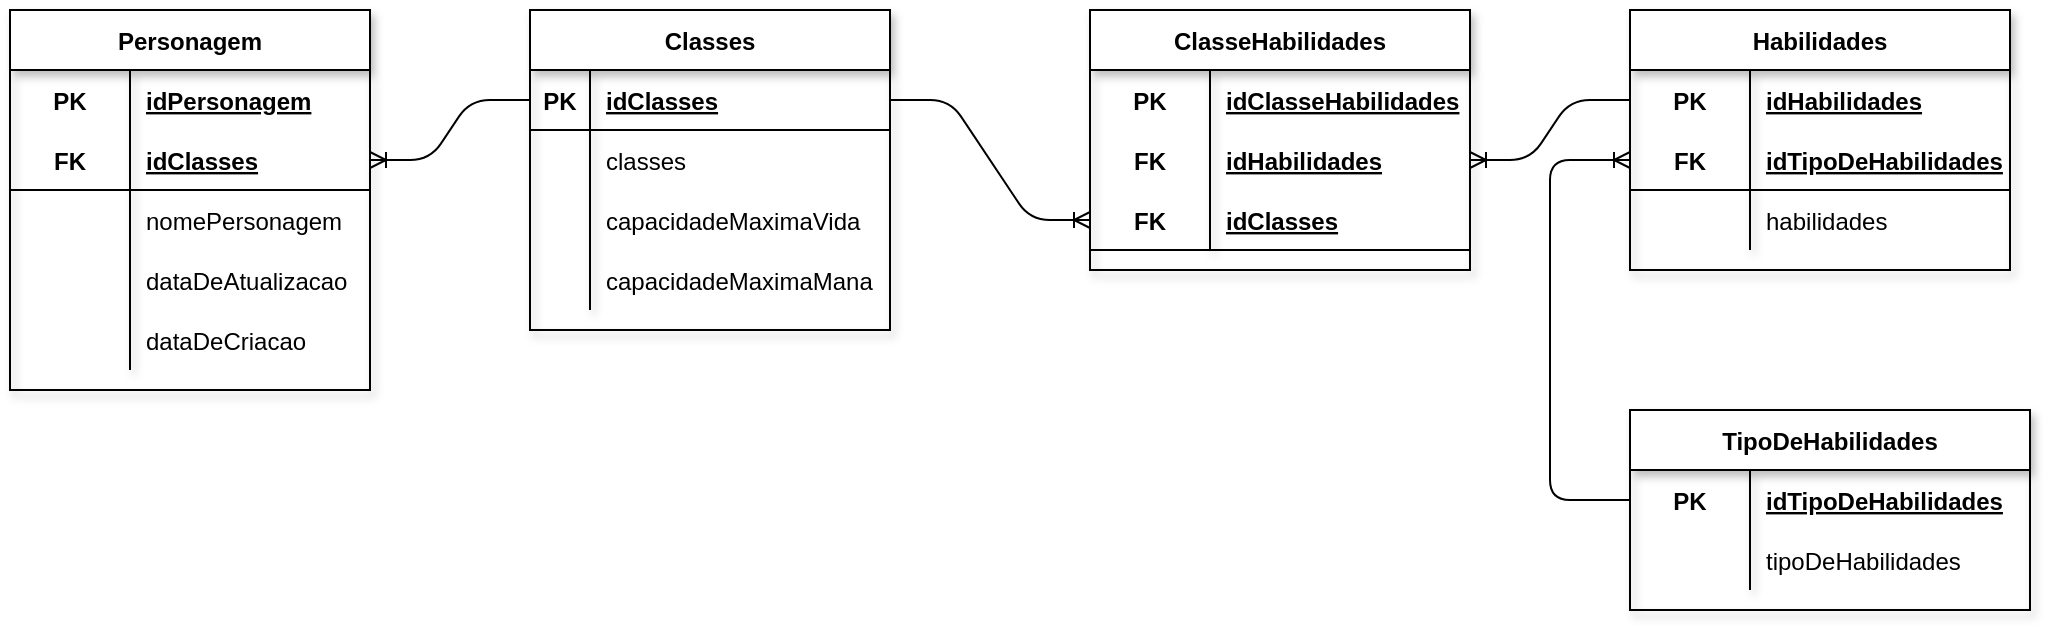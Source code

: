 <mxfile version="15.0.4" type="device"><diagram id="gsaaNGE8-gb9wMSbcKzh" name="Lógico"><mxGraphModel dx="1108" dy="520" grid="1" gridSize="10" guides="1" tooltips="1" connect="1" arrows="1" fold="1" page="1" pageScale="1" pageWidth="827" pageHeight="1169" math="0" shadow="0"><root><mxCell id="0"/><mxCell id="1" parent="0"/><mxCell id="29mJvNeeV-LSlXrAxsQn-34" value="Habilidades" style="shape=table;startSize=30;container=1;collapsible=1;childLayout=tableLayout;fixedRows=1;rowLines=0;fontStyle=1;align=center;resizeLast=1;shadow=1;strokeColor=#000000;" parent="1" vertex="1"><mxGeometry x="830" y="120" width="190" height="130" as="geometry"/></mxCell><mxCell id="29mJvNeeV-LSlXrAxsQn-74" style="shape=partialRectangle;collapsible=0;dropTarget=0;pointerEvents=0;fillColor=none;top=0;left=0;bottom=0;right=0;points=[[0,0.5],[1,0.5]];portConstraint=eastwest;" parent="29mJvNeeV-LSlXrAxsQn-34" vertex="1"><mxGeometry y="30" width="190" height="30" as="geometry"/></mxCell><mxCell id="29mJvNeeV-LSlXrAxsQn-75" value="PK" style="shape=partialRectangle;connectable=0;fillColor=none;top=0;left=0;bottom=0;right=0;fontStyle=1;overflow=hidden;" parent="29mJvNeeV-LSlXrAxsQn-74" vertex="1"><mxGeometry width="60" height="30" as="geometry"/></mxCell><mxCell id="29mJvNeeV-LSlXrAxsQn-76" value="idHabilidades" style="shape=partialRectangle;connectable=0;fillColor=none;top=0;left=0;bottom=0;right=0;align=left;spacingLeft=6;fontStyle=5;overflow=hidden;" parent="29mJvNeeV-LSlXrAxsQn-74" vertex="1"><mxGeometry x="60" width="130" height="30" as="geometry"/></mxCell><mxCell id="29mJvNeeV-LSlXrAxsQn-38" value="" style="shape=partialRectangle;collapsible=0;dropTarget=0;pointerEvents=0;fillColor=none;top=0;left=0;bottom=1;right=0;points=[[0,0.5],[1,0.5]];portConstraint=eastwest;" parent="29mJvNeeV-LSlXrAxsQn-34" vertex="1"><mxGeometry y="60" width="190" height="30" as="geometry"/></mxCell><mxCell id="29mJvNeeV-LSlXrAxsQn-39" value="FK" style="shape=partialRectangle;connectable=0;fillColor=none;top=0;left=0;bottom=0;right=0;fontStyle=1;overflow=hidden;" parent="29mJvNeeV-LSlXrAxsQn-38" vertex="1"><mxGeometry width="60" height="30" as="geometry"/></mxCell><mxCell id="29mJvNeeV-LSlXrAxsQn-40" value="idTipoDeHabilidades" style="shape=partialRectangle;connectable=0;fillColor=none;top=0;left=0;bottom=0;right=0;align=left;spacingLeft=6;fontStyle=5;overflow=hidden;" parent="29mJvNeeV-LSlXrAxsQn-38" vertex="1"><mxGeometry x="60" width="130" height="30" as="geometry"/></mxCell><mxCell id="29mJvNeeV-LSlXrAxsQn-41" value="" style="shape=partialRectangle;collapsible=0;dropTarget=0;pointerEvents=0;fillColor=none;top=0;left=0;bottom=0;right=0;points=[[0,0.5],[1,0.5]];portConstraint=eastwest;" parent="29mJvNeeV-LSlXrAxsQn-34" vertex="1"><mxGeometry y="90" width="190" height="30" as="geometry"/></mxCell><mxCell id="29mJvNeeV-LSlXrAxsQn-42" value="" style="shape=partialRectangle;connectable=0;fillColor=none;top=0;left=0;bottom=0;right=0;editable=1;overflow=hidden;" parent="29mJvNeeV-LSlXrAxsQn-41" vertex="1"><mxGeometry width="60" height="30" as="geometry"/></mxCell><mxCell id="29mJvNeeV-LSlXrAxsQn-43" value="habilidades" style="shape=partialRectangle;connectable=0;fillColor=none;top=0;left=0;bottom=0;right=0;align=left;spacingLeft=6;overflow=hidden;" parent="29mJvNeeV-LSlXrAxsQn-41" vertex="1"><mxGeometry x="60" width="130" height="30" as="geometry"/></mxCell><mxCell id="29mJvNeeV-LSlXrAxsQn-64" value="TipoDeHabilidades" style="shape=table;startSize=30;container=1;collapsible=1;childLayout=tableLayout;fixedRows=1;rowLines=0;fontStyle=1;align=center;resizeLast=1;shadow=1;strokeColor=#000000;" parent="1" vertex="1"><mxGeometry x="830" y="320" width="200" height="100" as="geometry"/></mxCell><mxCell id="29mJvNeeV-LSlXrAxsQn-65" value="" style="shape=partialRectangle;collapsible=0;dropTarget=0;pointerEvents=0;fillColor=none;top=0;left=0;bottom=0;right=0;points=[[0,0.5],[1,0.5]];portConstraint=eastwest;" parent="29mJvNeeV-LSlXrAxsQn-64" vertex="1"><mxGeometry y="30" width="200" height="30" as="geometry"/></mxCell><mxCell id="29mJvNeeV-LSlXrAxsQn-66" value="PK" style="shape=partialRectangle;connectable=0;fillColor=none;top=0;left=0;bottom=0;right=0;fontStyle=1;overflow=hidden;" parent="29mJvNeeV-LSlXrAxsQn-65" vertex="1"><mxGeometry width="60" height="30" as="geometry"/></mxCell><mxCell id="29mJvNeeV-LSlXrAxsQn-67" value="idTipoDeHabilidades" style="shape=partialRectangle;connectable=0;fillColor=none;top=0;left=0;bottom=0;right=0;align=left;spacingLeft=6;fontStyle=5;overflow=hidden;" parent="29mJvNeeV-LSlXrAxsQn-65" vertex="1"><mxGeometry x="60" width="140" height="30" as="geometry"/></mxCell><mxCell id="29mJvNeeV-LSlXrAxsQn-71" value="" style="shape=partialRectangle;collapsible=0;dropTarget=0;pointerEvents=0;fillColor=none;top=0;left=0;bottom=0;right=0;points=[[0,0.5],[1,0.5]];portConstraint=eastwest;" parent="29mJvNeeV-LSlXrAxsQn-64" vertex="1"><mxGeometry y="60" width="200" height="30" as="geometry"/></mxCell><mxCell id="29mJvNeeV-LSlXrAxsQn-72" value="" style="shape=partialRectangle;connectable=0;fillColor=none;top=0;left=0;bottom=0;right=0;editable=1;overflow=hidden;" parent="29mJvNeeV-LSlXrAxsQn-71" vertex="1"><mxGeometry width="60" height="30" as="geometry"/></mxCell><mxCell id="29mJvNeeV-LSlXrAxsQn-73" value="tipoDeHabilidades" style="shape=partialRectangle;connectable=0;fillColor=none;top=0;left=0;bottom=0;right=0;align=left;spacingLeft=6;overflow=hidden;" parent="29mJvNeeV-LSlXrAxsQn-71" vertex="1"><mxGeometry x="60" width="140" height="30" as="geometry"/></mxCell><mxCell id="29mJvNeeV-LSlXrAxsQn-80" value="Personagem" style="shape=table;startSize=30;container=1;collapsible=1;childLayout=tableLayout;fixedRows=1;rowLines=0;fontStyle=1;align=center;resizeLast=1;shadow=1;strokeColor=#000000;" parent="1" vertex="1"><mxGeometry x="20" y="120" width="180" height="190" as="geometry"/></mxCell><mxCell id="29mJvNeeV-LSlXrAxsQn-81" value="" style="shape=partialRectangle;collapsible=0;dropTarget=0;pointerEvents=0;fillColor=none;top=0;left=0;bottom=0;right=0;points=[[0,0.5],[1,0.5]];portConstraint=eastwest;" parent="29mJvNeeV-LSlXrAxsQn-80" vertex="1"><mxGeometry y="30" width="180" height="30" as="geometry"/></mxCell><mxCell id="29mJvNeeV-LSlXrAxsQn-82" value="PK" style="shape=partialRectangle;connectable=0;fillColor=none;top=0;left=0;bottom=0;right=0;fontStyle=1;overflow=hidden;" parent="29mJvNeeV-LSlXrAxsQn-81" vertex="1"><mxGeometry width="60" height="30" as="geometry"/></mxCell><mxCell id="29mJvNeeV-LSlXrAxsQn-83" value="idPersonagem" style="shape=partialRectangle;connectable=0;fillColor=none;top=0;left=0;bottom=0;right=0;align=left;spacingLeft=6;fontStyle=5;overflow=hidden;" parent="29mJvNeeV-LSlXrAxsQn-81" vertex="1"><mxGeometry x="60" width="120" height="30" as="geometry"/></mxCell><mxCell id="29mJvNeeV-LSlXrAxsQn-84" value="" style="shape=partialRectangle;collapsible=0;dropTarget=0;pointerEvents=0;fillColor=none;top=0;left=0;bottom=1;right=0;points=[[0,0.5],[1,0.5]];portConstraint=eastwest;" parent="29mJvNeeV-LSlXrAxsQn-80" vertex="1"><mxGeometry y="60" width="180" height="30" as="geometry"/></mxCell><mxCell id="29mJvNeeV-LSlXrAxsQn-85" value="FK" style="shape=partialRectangle;connectable=0;fillColor=none;top=0;left=0;bottom=0;right=0;fontStyle=1;overflow=hidden;" parent="29mJvNeeV-LSlXrAxsQn-84" vertex="1"><mxGeometry width="60" height="30" as="geometry"/></mxCell><mxCell id="29mJvNeeV-LSlXrAxsQn-86" value="idClasses" style="shape=partialRectangle;connectable=0;fillColor=none;top=0;left=0;bottom=0;right=0;align=left;spacingLeft=6;fontStyle=5;overflow=hidden;" parent="29mJvNeeV-LSlXrAxsQn-84" vertex="1"><mxGeometry x="60" width="120" height="30" as="geometry"/></mxCell><mxCell id="29mJvNeeV-LSlXrAxsQn-90" style="shape=partialRectangle;collapsible=0;dropTarget=0;pointerEvents=0;fillColor=none;top=0;left=0;bottom=0;right=0;points=[[0,0.5],[1,0.5]];portConstraint=eastwest;" parent="29mJvNeeV-LSlXrAxsQn-80" vertex="1"><mxGeometry y="90" width="180" height="30" as="geometry"/></mxCell><mxCell id="29mJvNeeV-LSlXrAxsQn-91" style="shape=partialRectangle;connectable=0;fillColor=none;top=0;left=0;bottom=0;right=0;editable=1;overflow=hidden;" parent="29mJvNeeV-LSlXrAxsQn-90" vertex="1"><mxGeometry width="60" height="30" as="geometry"/></mxCell><mxCell id="29mJvNeeV-LSlXrAxsQn-92" value="nomePersonagem" style="shape=partialRectangle;connectable=0;fillColor=none;top=0;left=0;bottom=0;right=0;align=left;spacingLeft=6;overflow=hidden;" parent="29mJvNeeV-LSlXrAxsQn-90" vertex="1"><mxGeometry x="60" width="120" height="30" as="geometry"/></mxCell><mxCell id="29mJvNeeV-LSlXrAxsQn-99" style="shape=partialRectangle;collapsible=0;dropTarget=0;pointerEvents=0;fillColor=none;top=0;left=0;bottom=0;right=0;points=[[0,0.5],[1,0.5]];portConstraint=eastwest;" parent="29mJvNeeV-LSlXrAxsQn-80" vertex="1"><mxGeometry y="120" width="180" height="30" as="geometry"/></mxCell><mxCell id="29mJvNeeV-LSlXrAxsQn-100" style="shape=partialRectangle;connectable=0;fillColor=none;top=0;left=0;bottom=0;right=0;editable=1;overflow=hidden;" parent="29mJvNeeV-LSlXrAxsQn-99" vertex="1"><mxGeometry width="60" height="30" as="geometry"/></mxCell><mxCell id="29mJvNeeV-LSlXrAxsQn-101" value="dataDeAtualizacao" style="shape=partialRectangle;connectable=0;fillColor=none;top=0;left=0;bottom=0;right=0;align=left;spacingLeft=6;overflow=hidden;" parent="29mJvNeeV-LSlXrAxsQn-99" vertex="1"><mxGeometry x="60" width="120" height="30" as="geometry"/></mxCell><mxCell id="29mJvNeeV-LSlXrAxsQn-87" value="" style="shape=partialRectangle;collapsible=0;dropTarget=0;pointerEvents=0;fillColor=none;top=0;left=0;bottom=0;right=0;points=[[0,0.5],[1,0.5]];portConstraint=eastwest;" parent="29mJvNeeV-LSlXrAxsQn-80" vertex="1"><mxGeometry y="150" width="180" height="30" as="geometry"/></mxCell><mxCell id="29mJvNeeV-LSlXrAxsQn-88" value="" style="shape=partialRectangle;connectable=0;fillColor=none;top=0;left=0;bottom=0;right=0;editable=1;overflow=hidden;" parent="29mJvNeeV-LSlXrAxsQn-87" vertex="1"><mxGeometry width="60" height="30" as="geometry"/></mxCell><mxCell id="29mJvNeeV-LSlXrAxsQn-89" value="dataDeCriacao" style="shape=partialRectangle;connectable=0;fillColor=none;top=0;left=0;bottom=0;right=0;align=left;spacingLeft=6;overflow=hidden;" parent="29mJvNeeV-LSlXrAxsQn-87" vertex="1"><mxGeometry x="60" width="120" height="30" as="geometry"/></mxCell><mxCell id="29mJvNeeV-LSlXrAxsQn-102" value="Classes" style="shape=table;startSize=30;container=1;collapsible=1;childLayout=tableLayout;fixedRows=1;rowLines=0;fontStyle=1;align=center;resizeLast=1;shadow=1;strokeColor=#000000;" parent="1" vertex="1"><mxGeometry x="280" y="120" width="180" height="160" as="geometry"/></mxCell><mxCell id="29mJvNeeV-LSlXrAxsQn-103" value="" style="shape=partialRectangle;collapsible=0;dropTarget=0;pointerEvents=0;fillColor=none;top=0;left=0;bottom=1;right=0;points=[[0,0.5],[1,0.5]];portConstraint=eastwest;" parent="29mJvNeeV-LSlXrAxsQn-102" vertex="1"><mxGeometry y="30" width="180" height="30" as="geometry"/></mxCell><mxCell id="29mJvNeeV-LSlXrAxsQn-104" value="PK" style="shape=partialRectangle;connectable=0;fillColor=none;top=0;left=0;bottom=0;right=0;fontStyle=1;overflow=hidden;" parent="29mJvNeeV-LSlXrAxsQn-103" vertex="1"><mxGeometry width="30" height="30" as="geometry"/></mxCell><mxCell id="29mJvNeeV-LSlXrAxsQn-105" value="idClasses" style="shape=partialRectangle;connectable=0;fillColor=none;top=0;left=0;bottom=0;right=0;align=left;spacingLeft=6;fontStyle=5;overflow=hidden;" parent="29mJvNeeV-LSlXrAxsQn-103" vertex="1"><mxGeometry x="30" width="150" height="30" as="geometry"/></mxCell><mxCell id="29mJvNeeV-LSlXrAxsQn-106" value="" style="shape=partialRectangle;collapsible=0;dropTarget=0;pointerEvents=0;fillColor=none;top=0;left=0;bottom=0;right=0;points=[[0,0.5],[1,0.5]];portConstraint=eastwest;" parent="29mJvNeeV-LSlXrAxsQn-102" vertex="1"><mxGeometry y="60" width="180" height="30" as="geometry"/></mxCell><mxCell id="29mJvNeeV-LSlXrAxsQn-107" value="" style="shape=partialRectangle;connectable=0;fillColor=none;top=0;left=0;bottom=0;right=0;editable=1;overflow=hidden;" parent="29mJvNeeV-LSlXrAxsQn-106" vertex="1"><mxGeometry width="30" height="30" as="geometry"/></mxCell><mxCell id="29mJvNeeV-LSlXrAxsQn-108" value="classes" style="shape=partialRectangle;connectable=0;fillColor=none;top=0;left=0;bottom=0;right=0;align=left;spacingLeft=6;overflow=hidden;" parent="29mJvNeeV-LSlXrAxsQn-106" vertex="1"><mxGeometry x="30" width="150" height="30" as="geometry"/></mxCell><mxCell id="29mJvNeeV-LSlXrAxsQn-137" style="shape=partialRectangle;collapsible=0;dropTarget=0;pointerEvents=0;fillColor=none;top=0;left=0;bottom=0;right=0;points=[[0,0.5],[1,0.5]];portConstraint=eastwest;" parent="29mJvNeeV-LSlXrAxsQn-102" vertex="1"><mxGeometry y="90" width="180" height="30" as="geometry"/></mxCell><mxCell id="29mJvNeeV-LSlXrAxsQn-138" style="shape=partialRectangle;connectable=0;fillColor=none;top=0;left=0;bottom=0;right=0;editable=1;overflow=hidden;" parent="29mJvNeeV-LSlXrAxsQn-137" vertex="1"><mxGeometry width="30" height="30" as="geometry"/></mxCell><mxCell id="29mJvNeeV-LSlXrAxsQn-139" value="capacidadeMaximaVida" style="shape=partialRectangle;connectable=0;fillColor=none;top=0;left=0;bottom=0;right=0;align=left;spacingLeft=6;overflow=hidden;" parent="29mJvNeeV-LSlXrAxsQn-137" vertex="1"><mxGeometry x="30" width="150" height="30" as="geometry"/></mxCell><mxCell id="29mJvNeeV-LSlXrAxsQn-134" style="shape=partialRectangle;collapsible=0;dropTarget=0;pointerEvents=0;fillColor=none;top=0;left=0;bottom=0;right=0;points=[[0,0.5],[1,0.5]];portConstraint=eastwest;" parent="29mJvNeeV-LSlXrAxsQn-102" vertex="1"><mxGeometry y="120" width="180" height="30" as="geometry"/></mxCell><mxCell id="29mJvNeeV-LSlXrAxsQn-135" style="shape=partialRectangle;connectable=0;fillColor=none;top=0;left=0;bottom=0;right=0;editable=1;overflow=hidden;" parent="29mJvNeeV-LSlXrAxsQn-134" vertex="1"><mxGeometry width="30" height="30" as="geometry"/></mxCell><mxCell id="29mJvNeeV-LSlXrAxsQn-136" value="capacidadeMaximaMana" style="shape=partialRectangle;connectable=0;fillColor=none;top=0;left=0;bottom=0;right=0;align=left;spacingLeft=6;overflow=hidden;" parent="29mJvNeeV-LSlXrAxsQn-134" vertex="1"><mxGeometry x="30" width="150" height="30" as="geometry"/></mxCell><mxCell id="29mJvNeeV-LSlXrAxsQn-115" value="ClasseHabilidades" style="shape=table;startSize=30;container=1;collapsible=1;childLayout=tableLayout;fixedRows=1;rowLines=0;fontStyle=1;align=center;resizeLast=1;shadow=1;strokeColor=#000000;" parent="1" vertex="1"><mxGeometry x="560" y="120" width="190" height="130" as="geometry"/></mxCell><mxCell id="29mJvNeeV-LSlXrAxsQn-116" style="shape=partialRectangle;collapsible=0;dropTarget=0;pointerEvents=0;fillColor=none;top=0;left=0;bottom=0;right=0;points=[[0,0.5],[1,0.5]];portConstraint=eastwest;" parent="29mJvNeeV-LSlXrAxsQn-115" vertex="1"><mxGeometry y="30" width="190" height="30" as="geometry"/></mxCell><mxCell id="29mJvNeeV-LSlXrAxsQn-117" value="PK" style="shape=partialRectangle;connectable=0;fillColor=none;top=0;left=0;bottom=0;right=0;fontStyle=1;overflow=hidden;" parent="29mJvNeeV-LSlXrAxsQn-116" vertex="1"><mxGeometry width="60" height="30" as="geometry"/></mxCell><mxCell id="29mJvNeeV-LSlXrAxsQn-118" value="idClasseHabilidades" style="shape=partialRectangle;connectable=0;fillColor=none;top=0;left=0;bottom=0;right=0;align=left;spacingLeft=6;fontStyle=5;overflow=hidden;" parent="29mJvNeeV-LSlXrAxsQn-116" vertex="1"><mxGeometry x="60" width="130" height="30" as="geometry"/></mxCell><mxCell id="29mJvNeeV-LSlXrAxsQn-119" value="" style="shape=partialRectangle;collapsible=0;dropTarget=0;pointerEvents=0;fillColor=none;top=0;left=0;bottom=0;right=0;points=[[0,0.5],[1,0.5]];portConstraint=eastwest;" parent="29mJvNeeV-LSlXrAxsQn-115" vertex="1"><mxGeometry y="60" width="190" height="30" as="geometry"/></mxCell><mxCell id="29mJvNeeV-LSlXrAxsQn-120" value="FK" style="shape=partialRectangle;connectable=0;fillColor=none;top=0;left=0;bottom=0;right=0;fontStyle=1;overflow=hidden;" parent="29mJvNeeV-LSlXrAxsQn-119" vertex="1"><mxGeometry width="60" height="30" as="geometry"/></mxCell><mxCell id="29mJvNeeV-LSlXrAxsQn-121" value="idHabilidades" style="shape=partialRectangle;connectable=0;fillColor=none;top=0;left=0;bottom=0;right=0;align=left;spacingLeft=6;fontStyle=5;overflow=hidden;" parent="29mJvNeeV-LSlXrAxsQn-119" vertex="1"><mxGeometry x="60" width="130" height="30" as="geometry"/></mxCell><mxCell id="29mJvNeeV-LSlXrAxsQn-122" value="" style="shape=partialRectangle;collapsible=0;dropTarget=0;pointerEvents=0;fillColor=none;top=0;left=0;bottom=1;right=0;points=[[0,0.5],[1,0.5]];portConstraint=eastwest;" parent="29mJvNeeV-LSlXrAxsQn-115" vertex="1"><mxGeometry y="90" width="190" height="30" as="geometry"/></mxCell><mxCell id="29mJvNeeV-LSlXrAxsQn-123" value="FK" style="shape=partialRectangle;connectable=0;fillColor=none;top=0;left=0;bottom=0;right=0;fontStyle=1;overflow=hidden;" parent="29mJvNeeV-LSlXrAxsQn-122" vertex="1"><mxGeometry width="60" height="30" as="geometry"/></mxCell><mxCell id="29mJvNeeV-LSlXrAxsQn-124" value="idClasses" style="shape=partialRectangle;connectable=0;fillColor=none;top=0;left=0;bottom=0;right=0;align=left;spacingLeft=6;fontStyle=5;overflow=hidden;" parent="29mJvNeeV-LSlXrAxsQn-122" vertex="1"><mxGeometry x="60" width="130" height="30" as="geometry"/></mxCell><mxCell id="29mJvNeeV-LSlXrAxsQn-141" value="" style="edgeStyle=entityRelationEdgeStyle;fontSize=12;html=1;endArrow=ERoneToMany;entryX=1;entryY=0.5;entryDx=0;entryDy=0;exitX=0;exitY=0.5;exitDx=0;exitDy=0;" parent="1" source="29mJvNeeV-LSlXrAxsQn-103" target="29mJvNeeV-LSlXrAxsQn-84" edge="1"><mxGeometry width="100" height="100" relative="1" as="geometry"><mxPoint x="490" y="440" as="sourcePoint"/><mxPoint x="590" y="340" as="targetPoint"/></mxGeometry></mxCell><mxCell id="29mJvNeeV-LSlXrAxsQn-142" value="" style="edgeStyle=entityRelationEdgeStyle;fontSize=12;html=1;endArrow=ERoneToMany;entryX=0;entryY=0.5;entryDx=0;entryDy=0;exitX=1;exitY=0.5;exitDx=0;exitDy=0;" parent="1" source="29mJvNeeV-LSlXrAxsQn-103" target="29mJvNeeV-LSlXrAxsQn-122" edge="1"><mxGeometry width="100" height="100" relative="1" as="geometry"><mxPoint x="510" y="410" as="sourcePoint"/><mxPoint x="430" y="440" as="targetPoint"/></mxGeometry></mxCell><mxCell id="29mJvNeeV-LSlXrAxsQn-143" value="" style="edgeStyle=entityRelationEdgeStyle;fontSize=12;html=1;endArrow=ERoneToMany;entryX=1;entryY=0.5;entryDx=0;entryDy=0;exitX=0;exitY=0.5;exitDx=0;exitDy=0;" parent="1" source="29mJvNeeV-LSlXrAxsQn-74" target="29mJvNeeV-LSlXrAxsQn-119" edge="1"><mxGeometry width="100" height="100" relative="1" as="geometry"><mxPoint x="680" y="355" as="sourcePoint"/><mxPoint x="600" y="385" as="targetPoint"/></mxGeometry></mxCell><mxCell id="29mJvNeeV-LSlXrAxsQn-144" value="" style="edgeStyle=orthogonalEdgeStyle;fontSize=12;html=1;endArrow=ERoneToMany;entryX=0;entryY=0.5;entryDx=0;entryDy=0;exitX=0;exitY=0.5;exitDx=0;exitDy=0;" parent="1" source="29mJvNeeV-LSlXrAxsQn-65" target="29mJvNeeV-LSlXrAxsQn-38" edge="1"><mxGeometry width="100" height="100" relative="1" as="geometry"><mxPoint x="490" y="440" as="sourcePoint"/><mxPoint x="590" y="340" as="targetPoint"/><Array as="points"><mxPoint x="790" y="365"/><mxPoint x="790" y="195"/></Array></mxGeometry></mxCell></root></mxGraphModel></diagram></mxfile>
